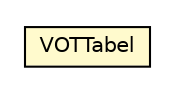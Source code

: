#!/usr/local/bin/dot
#
# Class diagram 
# Generated by UMLGraph version R5_6-24-gf6e263 (http://www.umlgraph.org/)
#

digraph G {
	edge [fontname="Helvetica",fontsize=10,labelfontname="Helvetica",labelfontsize=10];
	node [fontname="Helvetica",fontsize=10,shape=plaintext];
	nodesep=0.25;
	ranksep=0.5;
	// nl.egem.stuf.sector.bg._0204.VOTTabel
	c235553 [label=<<table title="nl.egem.stuf.sector.bg._0204.VOTTabel" border="0" cellborder="1" cellspacing="0" cellpadding="2" port="p" bgcolor="lemonChiffon" href="./VOTTabel.html">
		<tr><td><table border="0" cellspacing="0" cellpadding="1">
<tr><td align="center" balign="center"> VOTTabel </td></tr>
		</table></td></tr>
		</table>>, URL="./VOTTabel.html", fontname="Helvetica", fontcolor="black", fontsize=10.0];
}

